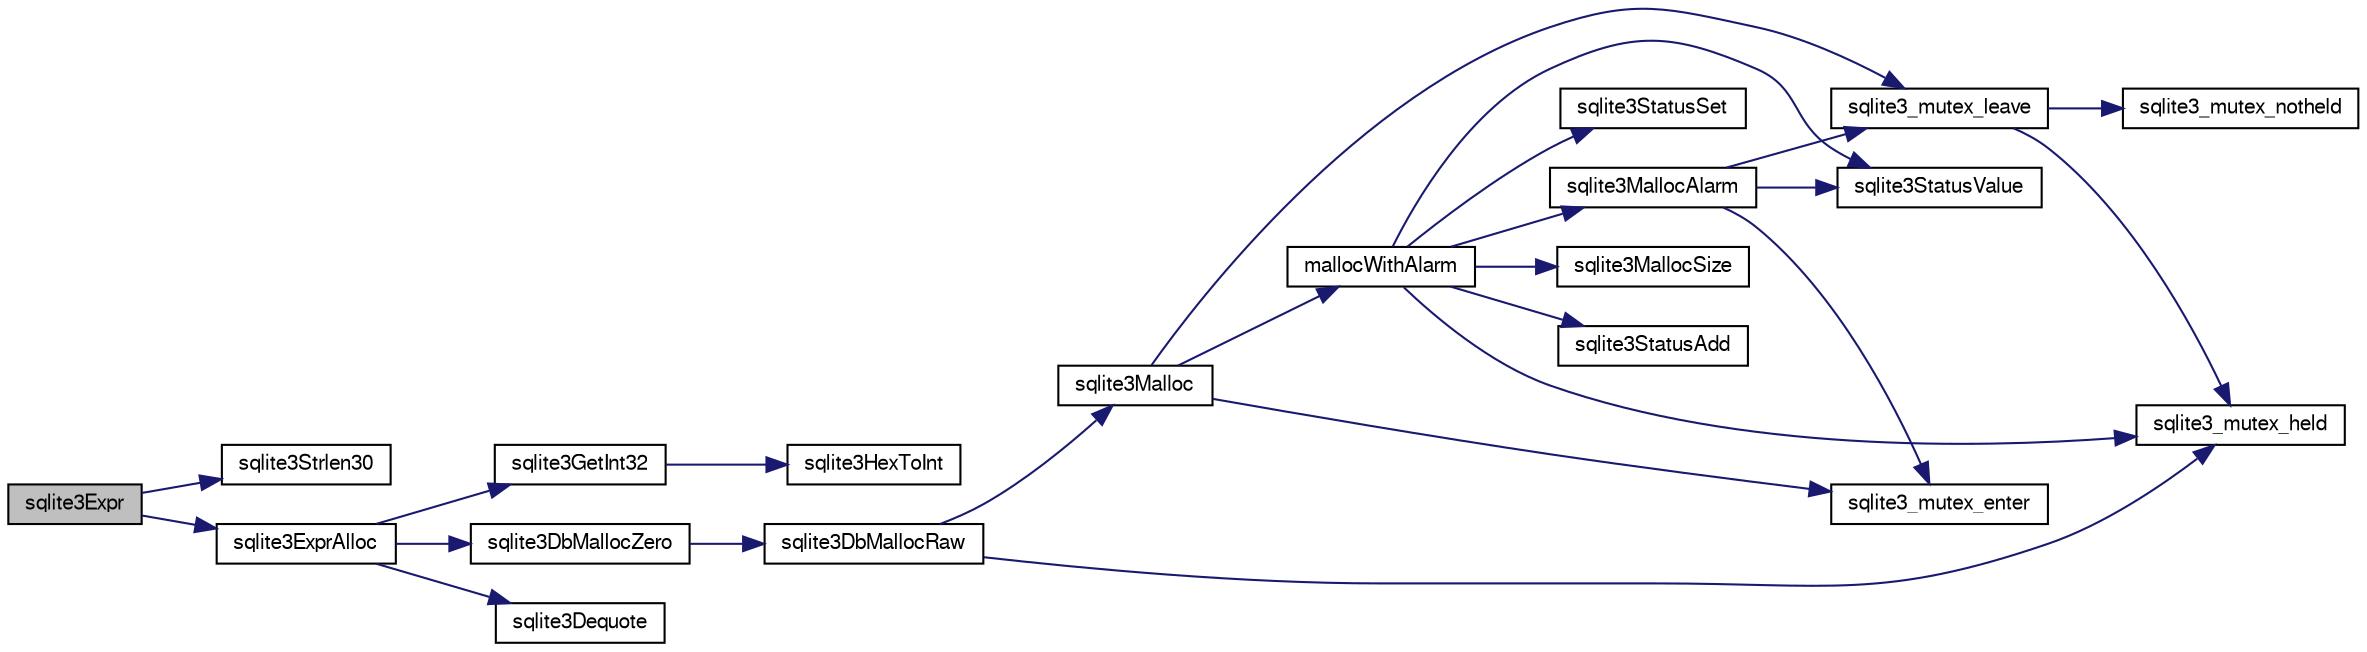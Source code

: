 digraph "sqlite3Expr"
{
  edge [fontname="FreeSans",fontsize="10",labelfontname="FreeSans",labelfontsize="10"];
  node [fontname="FreeSans",fontsize="10",shape=record];
  rankdir="LR";
  Node511748 [label="sqlite3Expr",height=0.2,width=0.4,color="black", fillcolor="grey75", style="filled", fontcolor="black"];
  Node511748 -> Node511749 [color="midnightblue",fontsize="10",style="solid",fontname="FreeSans"];
  Node511749 [label="sqlite3Strlen30",height=0.2,width=0.4,color="black", fillcolor="white", style="filled",URL="$sqlite3_8c.html#a3dcd80ba41f1a308193dee74857b62a7"];
  Node511748 -> Node511750 [color="midnightblue",fontsize="10",style="solid",fontname="FreeSans"];
  Node511750 [label="sqlite3ExprAlloc",height=0.2,width=0.4,color="black", fillcolor="white", style="filled",URL="$sqlite3_8c.html#a7f1c54604acd48617bd41d26f5db776d"];
  Node511750 -> Node511751 [color="midnightblue",fontsize="10",style="solid",fontname="FreeSans"];
  Node511751 [label="sqlite3GetInt32",height=0.2,width=0.4,color="black", fillcolor="white", style="filled",URL="$sqlite3_8c.html#a5f876209b4343549fc9224cd11c70928"];
  Node511751 -> Node511752 [color="midnightblue",fontsize="10",style="solid",fontname="FreeSans"];
  Node511752 [label="sqlite3HexToInt",height=0.2,width=0.4,color="black", fillcolor="white", style="filled",URL="$sqlite3_8c.html#ae3802c77b18399c03c8c9f973ff47239"];
  Node511750 -> Node511753 [color="midnightblue",fontsize="10",style="solid",fontname="FreeSans"];
  Node511753 [label="sqlite3DbMallocZero",height=0.2,width=0.4,color="black", fillcolor="white", style="filled",URL="$sqlite3_8c.html#a49cfebac9d6067a03442c92af73f33e4"];
  Node511753 -> Node511754 [color="midnightblue",fontsize="10",style="solid",fontname="FreeSans"];
  Node511754 [label="sqlite3DbMallocRaw",height=0.2,width=0.4,color="black", fillcolor="white", style="filled",URL="$sqlite3_8c.html#abbe8be0cf7175e11ddc3e2218fad924e"];
  Node511754 -> Node511755 [color="midnightblue",fontsize="10",style="solid",fontname="FreeSans"];
  Node511755 [label="sqlite3_mutex_held",height=0.2,width=0.4,color="black", fillcolor="white", style="filled",URL="$sqlite3_8c.html#acf77da68932b6bc163c5e68547ecc3e7"];
  Node511754 -> Node511756 [color="midnightblue",fontsize="10",style="solid",fontname="FreeSans"];
  Node511756 [label="sqlite3Malloc",height=0.2,width=0.4,color="black", fillcolor="white", style="filled",URL="$sqlite3_8c.html#a361a2eaa846b1885f123abe46f5d8b2b"];
  Node511756 -> Node511757 [color="midnightblue",fontsize="10",style="solid",fontname="FreeSans"];
  Node511757 [label="sqlite3_mutex_enter",height=0.2,width=0.4,color="black", fillcolor="white", style="filled",URL="$sqlite3_8c.html#a1c12cde690bd89f104de5cbad12a6bf5"];
  Node511756 -> Node511758 [color="midnightblue",fontsize="10",style="solid",fontname="FreeSans"];
  Node511758 [label="mallocWithAlarm",height=0.2,width=0.4,color="black", fillcolor="white", style="filled",URL="$sqlite3_8c.html#ab070d5cf8e48ec8a6a43cf025d48598b"];
  Node511758 -> Node511755 [color="midnightblue",fontsize="10",style="solid",fontname="FreeSans"];
  Node511758 -> Node511759 [color="midnightblue",fontsize="10",style="solid",fontname="FreeSans"];
  Node511759 [label="sqlite3StatusSet",height=0.2,width=0.4,color="black", fillcolor="white", style="filled",URL="$sqlite3_8c.html#afec7586c01fcb5ea17dc9d7725a589d9"];
  Node511758 -> Node511760 [color="midnightblue",fontsize="10",style="solid",fontname="FreeSans"];
  Node511760 [label="sqlite3StatusValue",height=0.2,width=0.4,color="black", fillcolor="white", style="filled",URL="$sqlite3_8c.html#a30b8ac296c6e200c1fa57708d52c6ef6"];
  Node511758 -> Node511761 [color="midnightblue",fontsize="10",style="solid",fontname="FreeSans"];
  Node511761 [label="sqlite3MallocAlarm",height=0.2,width=0.4,color="black", fillcolor="white", style="filled",URL="$sqlite3_8c.html#ada66988e8471d1198f3219c062377508"];
  Node511761 -> Node511760 [color="midnightblue",fontsize="10",style="solid",fontname="FreeSans"];
  Node511761 -> Node511762 [color="midnightblue",fontsize="10",style="solid",fontname="FreeSans"];
  Node511762 [label="sqlite3_mutex_leave",height=0.2,width=0.4,color="black", fillcolor="white", style="filled",URL="$sqlite3_8c.html#a5838d235601dbd3c1fa993555c6bcc93"];
  Node511762 -> Node511755 [color="midnightblue",fontsize="10",style="solid",fontname="FreeSans"];
  Node511762 -> Node511763 [color="midnightblue",fontsize="10",style="solid",fontname="FreeSans"];
  Node511763 [label="sqlite3_mutex_notheld",height=0.2,width=0.4,color="black", fillcolor="white", style="filled",URL="$sqlite3_8c.html#a83967c837c1c000d3b5adcfaa688f5dc"];
  Node511761 -> Node511757 [color="midnightblue",fontsize="10",style="solid",fontname="FreeSans"];
  Node511758 -> Node511764 [color="midnightblue",fontsize="10",style="solid",fontname="FreeSans"];
  Node511764 [label="sqlite3MallocSize",height=0.2,width=0.4,color="black", fillcolor="white", style="filled",URL="$sqlite3_8c.html#acf5d2a5f35270bafb050bd2def576955"];
  Node511758 -> Node511765 [color="midnightblue",fontsize="10",style="solid",fontname="FreeSans"];
  Node511765 [label="sqlite3StatusAdd",height=0.2,width=0.4,color="black", fillcolor="white", style="filled",URL="$sqlite3_8c.html#afa029f93586aeab4cc85360905dae9cd"];
  Node511756 -> Node511762 [color="midnightblue",fontsize="10",style="solid",fontname="FreeSans"];
  Node511750 -> Node511766 [color="midnightblue",fontsize="10",style="solid",fontname="FreeSans"];
  Node511766 [label="sqlite3Dequote",height=0.2,width=0.4,color="black", fillcolor="white", style="filled",URL="$sqlite3_8c.html#a7b0ccb71d60de662cbb09755454dee5d"];
}
